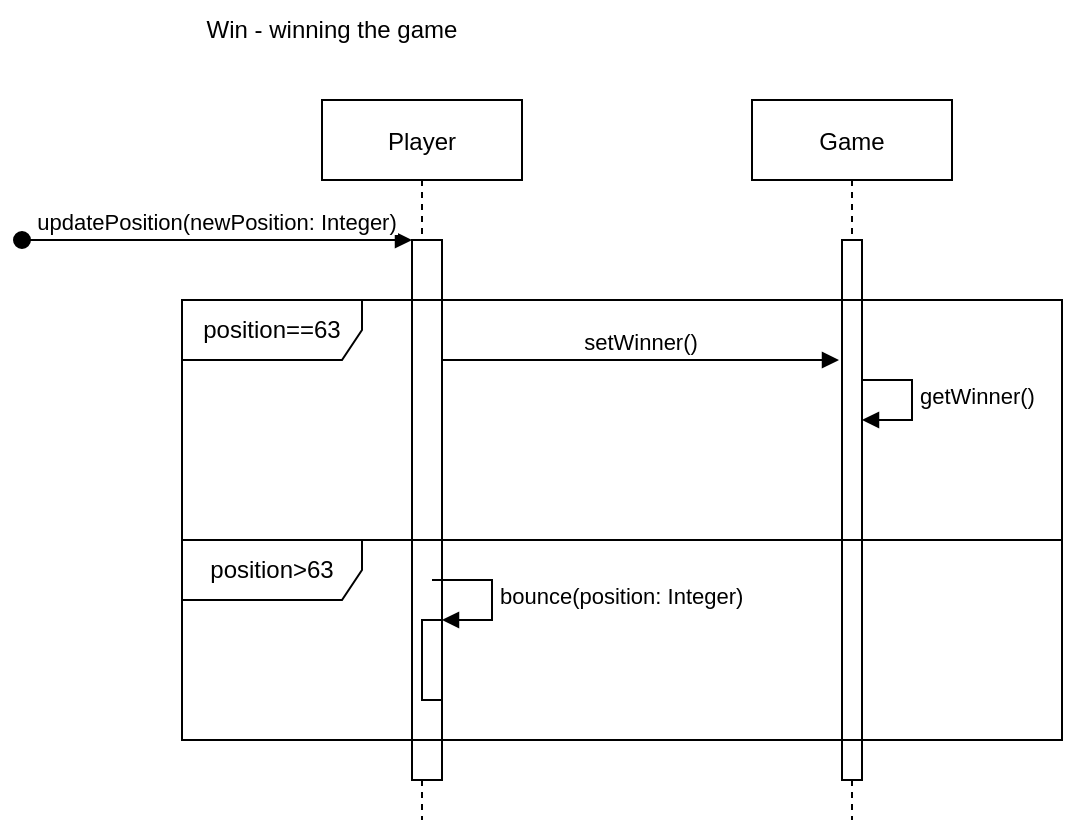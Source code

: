 <mxfile version="20.6.0" type="device"><diagram id="kgpKYQtTHZ0yAKxKKP6v" name="Page-1"><mxGraphModel dx="735" dy="478" grid="1" gridSize="10" guides="1" tooltips="1" connect="1" arrows="1" fold="1" page="1" pageScale="1" pageWidth="850" pageHeight="1100" math="0" shadow="0"><root><mxCell id="0"/><mxCell id="1" parent="0"/><mxCell id="3nuBFxr9cyL0pnOWT2aG-1" value="Player" style="shape=umlLifeline;perimeter=lifelinePerimeter;container=1;collapsible=0;recursiveResize=0;rounded=0;shadow=0;strokeWidth=1;" parent="1" vertex="1"><mxGeometry x="180" y="80" width="100" height="360" as="geometry"/></mxCell><mxCell id="3nuBFxr9cyL0pnOWT2aG-2" value="" style="points=[];perimeter=orthogonalPerimeter;rounded=0;shadow=0;strokeWidth=1;" parent="3nuBFxr9cyL0pnOWT2aG-1" vertex="1"><mxGeometry x="45" y="70" width="15" height="270" as="geometry"/></mxCell><mxCell id="3nuBFxr9cyL0pnOWT2aG-3" value="updatePosition(newPosition: Integer)" style="verticalAlign=bottom;startArrow=oval;endArrow=block;startSize=8;shadow=0;strokeWidth=1;" parent="3nuBFxr9cyL0pnOWT2aG-1" target="3nuBFxr9cyL0pnOWT2aG-2" edge="1"><mxGeometry relative="1" as="geometry"><mxPoint x="-150" y="70" as="sourcePoint"/></mxGeometry></mxCell><mxCell id="Vj5msamN81KdFjWrg25v-5" value="setWinner()" style="verticalAlign=bottom;endArrow=block;entryX=-0.01;entryY=0.064;shadow=0;strokeWidth=1;entryDx=0;entryDy=0;entryPerimeter=0;" edge="1" parent="3nuBFxr9cyL0pnOWT2aG-1"><mxGeometry relative="1" as="geometry"><mxPoint x="60" y="130.0" as="sourcePoint"/><mxPoint x="258.5" y="130.0" as="targetPoint"/></mxGeometry></mxCell><mxCell id="Vj5msamN81KdFjWrg25v-6" value="" style="html=1;points=[];perimeter=orthogonalPerimeter;" vertex="1" parent="3nuBFxr9cyL0pnOWT2aG-1"><mxGeometry x="260" y="160" width="10" height="40" as="geometry"/></mxCell><mxCell id="Vj5msamN81KdFjWrg25v-7" value="getWinner()" style="edgeStyle=orthogonalEdgeStyle;html=1;align=left;spacingLeft=2;endArrow=block;rounded=0;entryX=1;entryY=0;" edge="1" target="Vj5msamN81KdFjWrg25v-6" parent="3nuBFxr9cyL0pnOWT2aG-1"><mxGeometry relative="1" as="geometry"><mxPoint x="265" y="140" as="sourcePoint"/><Array as="points"><mxPoint x="295" y="140"/></Array></mxGeometry></mxCell><mxCell id="Vj5msamN81KdFjWrg25v-9" value="" style="html=1;points=[];perimeter=orthogonalPerimeter;" vertex="1" parent="3nuBFxr9cyL0pnOWT2aG-1"><mxGeometry x="50" y="260" width="10" height="40" as="geometry"/></mxCell><mxCell id="Vj5msamN81KdFjWrg25v-10" value="bounce(position: Integer)" style="edgeStyle=orthogonalEdgeStyle;html=1;align=left;spacingLeft=2;endArrow=block;rounded=0;entryX=1;entryY=0;" edge="1" target="Vj5msamN81KdFjWrg25v-9" parent="3nuBFxr9cyL0pnOWT2aG-1"><mxGeometry relative="1" as="geometry"><mxPoint x="55" y="240" as="sourcePoint"/><Array as="points"><mxPoint x="85" y="240"/></Array></mxGeometry></mxCell><mxCell id="3nuBFxr9cyL0pnOWT2aG-5" value="Game" style="shape=umlLifeline;perimeter=lifelinePerimeter;container=1;collapsible=0;recursiveResize=0;rounded=0;shadow=0;strokeWidth=1;" parent="1" vertex="1"><mxGeometry x="395" y="80" width="100" height="360" as="geometry"/></mxCell><mxCell id="3nuBFxr9cyL0pnOWT2aG-6" value="" style="points=[];perimeter=orthogonalPerimeter;rounded=0;shadow=0;strokeWidth=1;" parent="3nuBFxr9cyL0pnOWT2aG-5" vertex="1"><mxGeometry x="45" y="70" width="10" height="270" as="geometry"/></mxCell><mxCell id="Vj5msamN81KdFjWrg25v-1" value="Win - winning the game" style="text;html=1;strokeColor=none;fillColor=none;align=center;verticalAlign=middle;whiteSpace=wrap;rounded=0;" vertex="1" parent="1"><mxGeometry x="120" y="30" width="130" height="30" as="geometry"/></mxCell><mxCell id="Vj5msamN81KdFjWrg25v-13" value="position&amp;gt;63" style="shape=umlFrame;whiteSpace=wrap;html=1;width=90;height=30;" vertex="1" parent="1"><mxGeometry x="110" y="300" width="440" height="100" as="geometry"/></mxCell><mxCell id="Vj5msamN81KdFjWrg25v-14" value="position==63" style="shape=umlFrame;whiteSpace=wrap;html=1;width=90;height=30;" vertex="1" parent="1"><mxGeometry x="110" y="180" width="440" height="120" as="geometry"/></mxCell></root></mxGraphModel></diagram></mxfile>